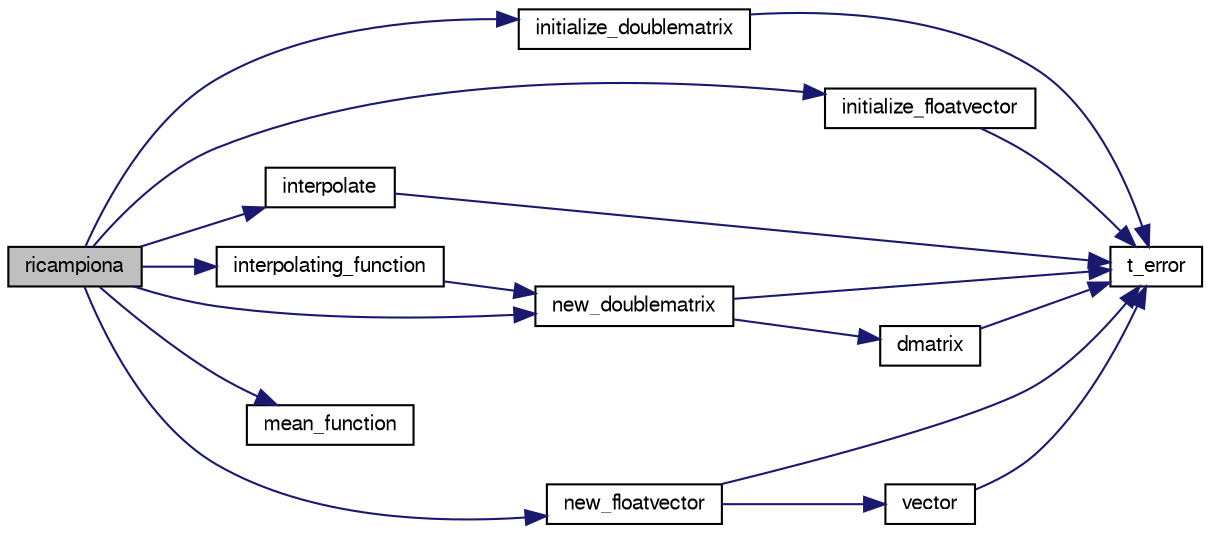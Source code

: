digraph "ricampiona"
{
  bgcolor="transparent";
  edge [fontname="FreeSans",fontsize="10",labelfontname="FreeSans",labelfontsize="10"];
  node [fontname="FreeSans",fontsize="10",shape=record];
  rankdir="LR";
  Node1 [label="ricampiona",height=0.2,width=0.4,color="black", fillcolor="grey75", style="filled" fontcolor="black"];
  Node1 -> Node2 [color="midnightblue",fontsize="10",style="solid",fontname="FreeSans"];
  Node2 [label="initialize_doublematrix",height=0.2,width=0.4,color="black",URL="$datamanipulation_8c.html#a4b04cb6d111058011057da381a49e9cd"];
  Node2 -> Node3 [color="midnightblue",fontsize="10",style="solid",fontname="FreeSans"];
  Node3 [label="t_error",height=0.2,width=0.4,color="black",URL="$error_8c.html#af79ef7c6656ef0f3d2786e2b09c1755f"];
  Node1 -> Node4 [color="midnightblue",fontsize="10",style="solid",fontname="FreeSans"];
  Node4 [label="initialize_floatvector",height=0.2,width=0.4,color="black",URL="$datamanipulation_8c.html#a4b479ddcc354161deb1dfe8c2f952a56"];
  Node4 -> Node3 [color="midnightblue",fontsize="10",style="solid",fontname="FreeSans"];
  Node1 -> Node5 [color="midnightblue",fontsize="10",style="solid",fontname="FreeSans"];
  Node5 [label="interpolate",height=0.2,width=0.4,color="black",URL="$datamanipulation_8c.html#a50bac13213b084b26b23b0bc70c91611"];
  Node5 -> Node3 [color="midnightblue",fontsize="10",style="solid",fontname="FreeSans"];
  Node1 -> Node6 [color="midnightblue",fontsize="10",style="solid",fontname="FreeSans"];
  Node6 [label="interpolating_function",height=0.2,width=0.4,color="black",URL="$datamanipulation_8c.html#acbc7507c2b08f395d19e71663561be4d"];
  Node6 -> Node7 [color="midnightblue",fontsize="10",style="solid",fontname="FreeSans"];
  Node7 [label="new_doublematrix",height=0.2,width=0.4,color="black",URL="$alloc_8c.html#a3b21f96183e0428ef02e28072baee562"];
  Node7 -> Node8 [color="midnightblue",fontsize="10",style="solid",fontname="FreeSans"];
  Node8 [label="dmatrix",height=0.2,width=0.4,color="black",URL="$alloc_8c.html#ab1a02a50dfbc26318f6bb296731b6f3a"];
  Node8 -> Node3 [color="midnightblue",fontsize="10",style="solid",fontname="FreeSans"];
  Node7 -> Node3 [color="midnightblue",fontsize="10",style="solid",fontname="FreeSans"];
  Node1 -> Node9 [color="midnightblue",fontsize="10",style="solid",fontname="FreeSans"];
  Node9 [label="mean_function",height=0.2,width=0.4,color="black",URL="$datamanipulation_8c.html#ae496a01b3e3a3a445da284f7a0b7f123"];
  Node1 -> Node7 [color="midnightblue",fontsize="10",style="solid",fontname="FreeSans"];
  Node1 -> Node10 [color="midnightblue",fontsize="10",style="solid",fontname="FreeSans"];
  Node10 [label="new_floatvector",height=0.2,width=0.4,color="black",URL="$alloc_8c.html#a2fafc1bcbf8b1044b62e576a3dae1001"];
  Node10 -> Node3 [color="midnightblue",fontsize="10",style="solid",fontname="FreeSans"];
  Node10 -> Node11 [color="midnightblue",fontsize="10",style="solid",fontname="FreeSans"];
  Node11 [label="vector",height=0.2,width=0.4,color="black",URL="$alloc_8c.html#a3e3ccfdcdd496df99eaa29f65fe68b31"];
  Node11 -> Node3 [color="midnightblue",fontsize="10",style="solid",fontname="FreeSans"];
}
